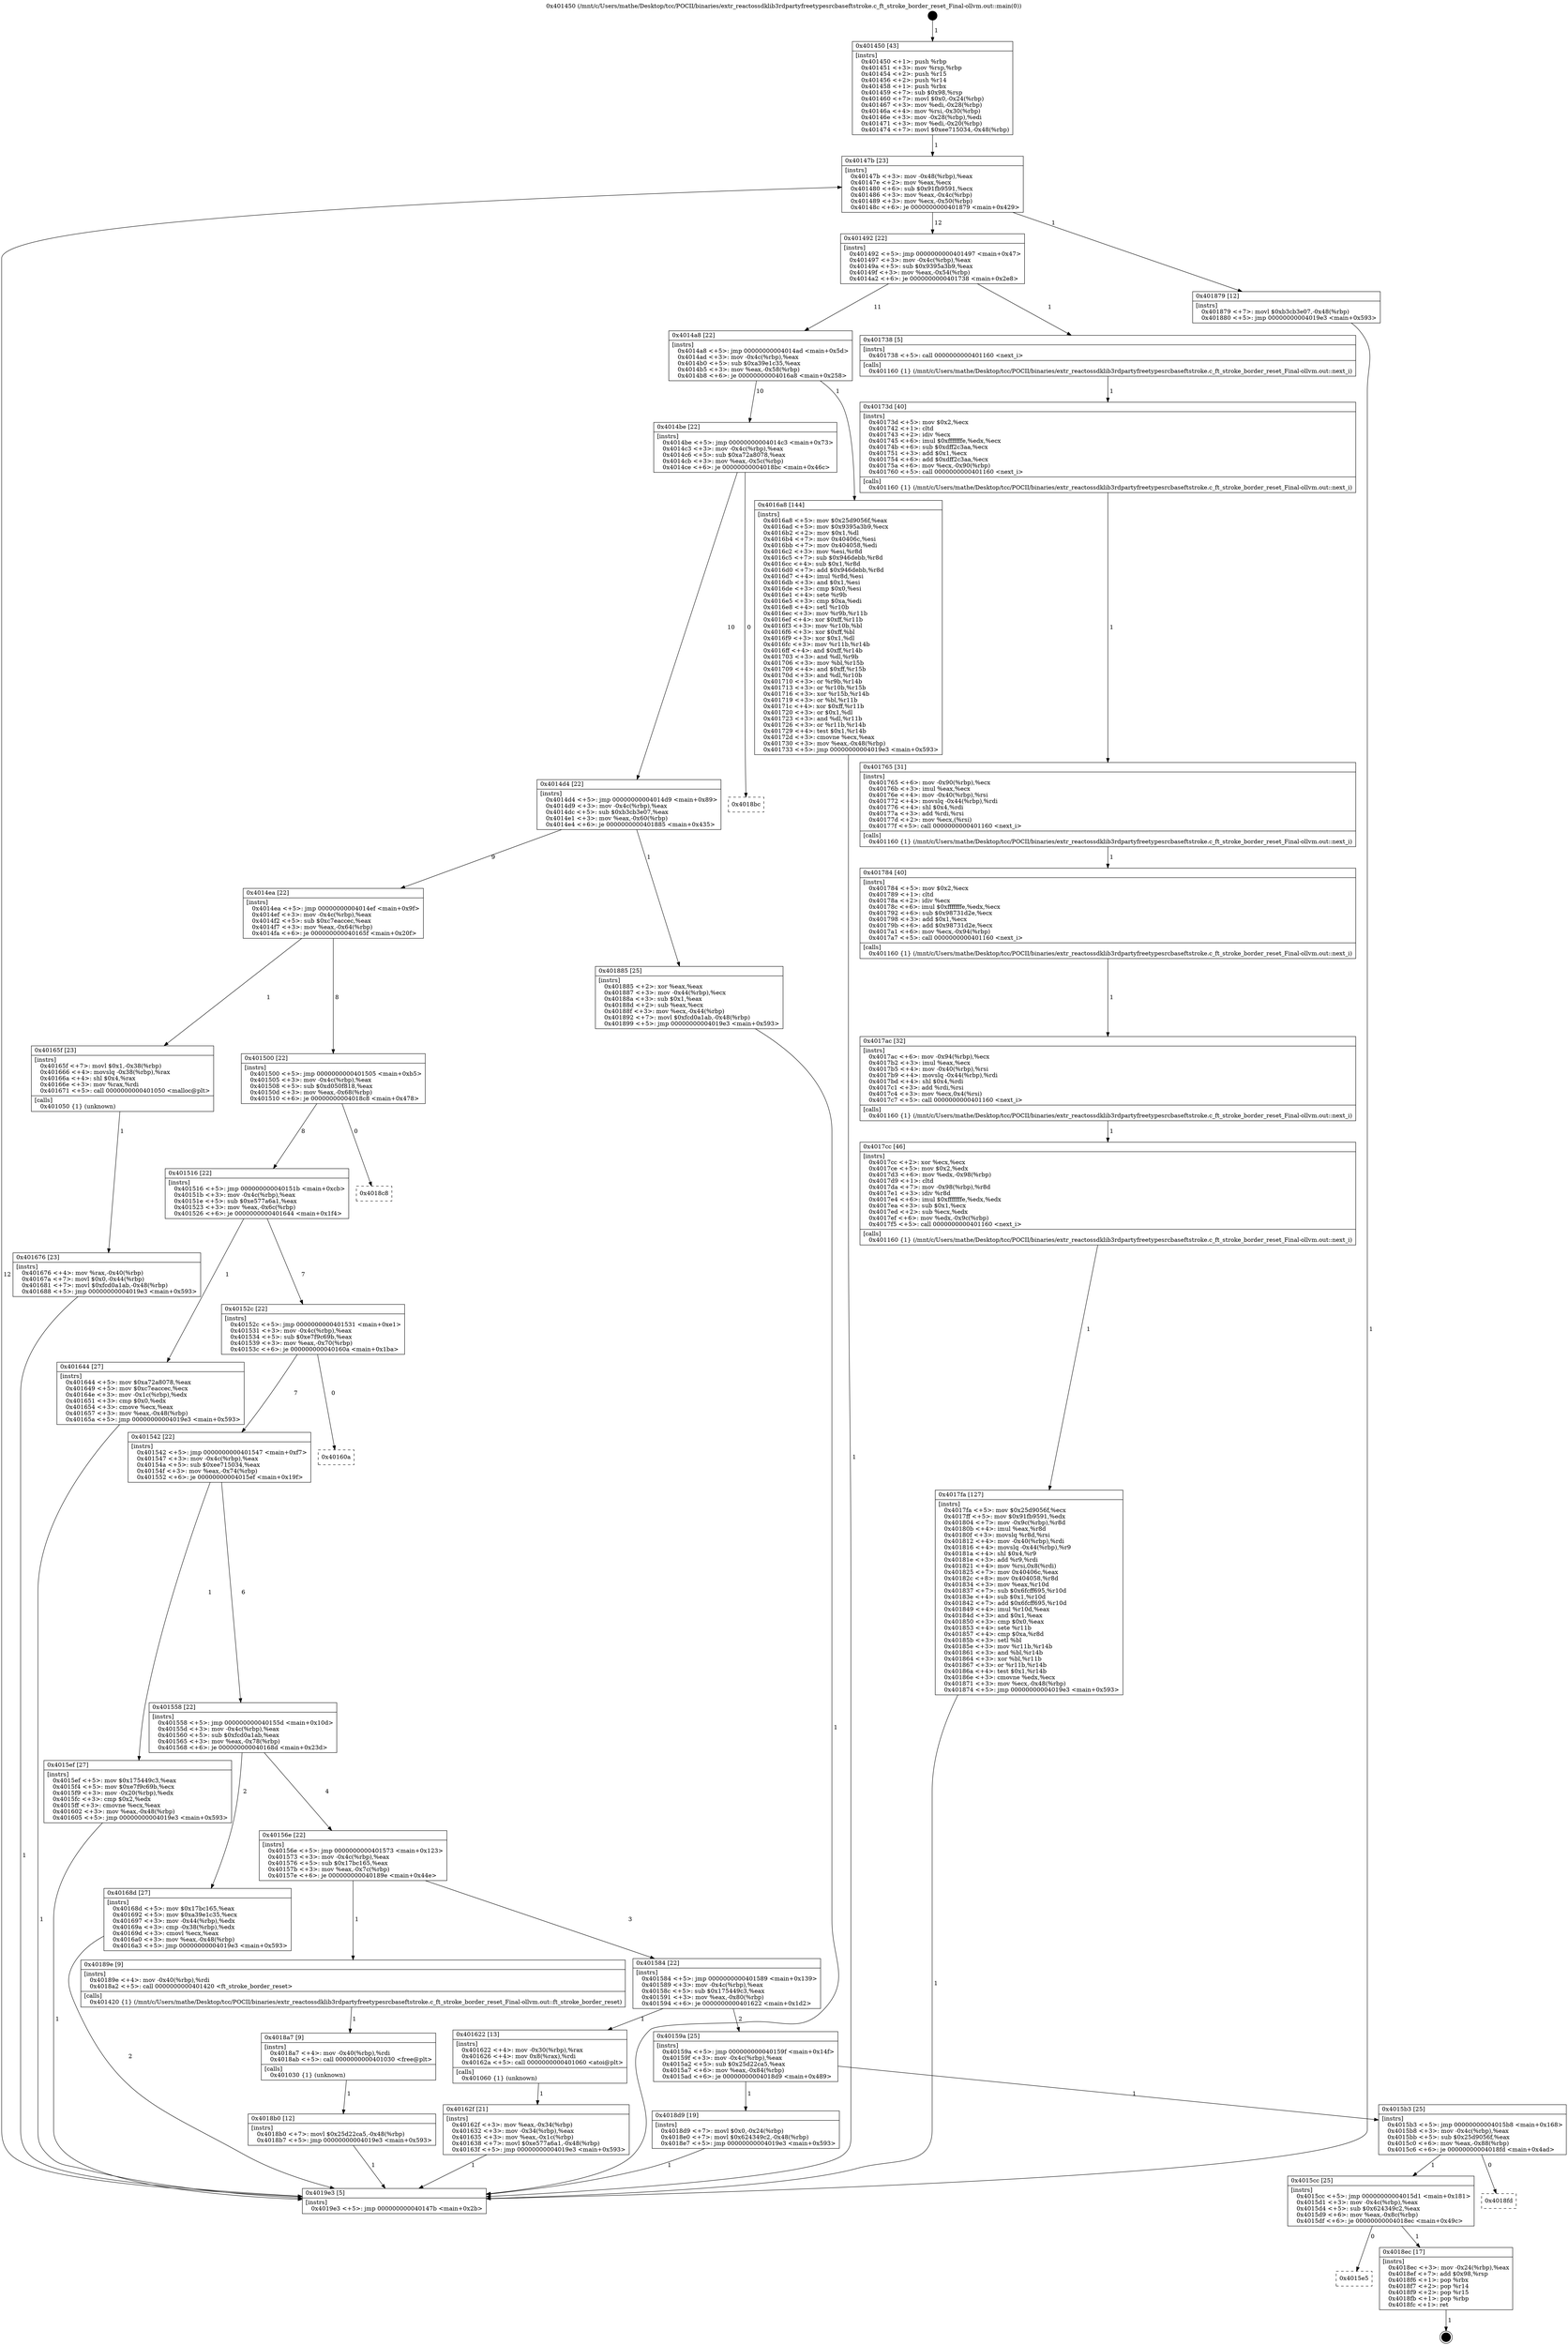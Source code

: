 digraph "0x401450" {
  label = "0x401450 (/mnt/c/Users/mathe/Desktop/tcc/POCII/binaries/extr_reactossdklib3rdpartyfreetypesrcbaseftstroke.c_ft_stroke_border_reset_Final-ollvm.out::main(0))"
  labelloc = "t"
  node[shape=record]

  Entry [label="",width=0.3,height=0.3,shape=circle,fillcolor=black,style=filled]
  "0x40147b" [label="{
     0x40147b [23]\l
     | [instrs]\l
     &nbsp;&nbsp;0x40147b \<+3\>: mov -0x48(%rbp),%eax\l
     &nbsp;&nbsp;0x40147e \<+2\>: mov %eax,%ecx\l
     &nbsp;&nbsp;0x401480 \<+6\>: sub $0x91fb9591,%ecx\l
     &nbsp;&nbsp;0x401486 \<+3\>: mov %eax,-0x4c(%rbp)\l
     &nbsp;&nbsp;0x401489 \<+3\>: mov %ecx,-0x50(%rbp)\l
     &nbsp;&nbsp;0x40148c \<+6\>: je 0000000000401879 \<main+0x429\>\l
  }"]
  "0x401879" [label="{
     0x401879 [12]\l
     | [instrs]\l
     &nbsp;&nbsp;0x401879 \<+7\>: movl $0xb3cb3e07,-0x48(%rbp)\l
     &nbsp;&nbsp;0x401880 \<+5\>: jmp 00000000004019e3 \<main+0x593\>\l
  }"]
  "0x401492" [label="{
     0x401492 [22]\l
     | [instrs]\l
     &nbsp;&nbsp;0x401492 \<+5\>: jmp 0000000000401497 \<main+0x47\>\l
     &nbsp;&nbsp;0x401497 \<+3\>: mov -0x4c(%rbp),%eax\l
     &nbsp;&nbsp;0x40149a \<+5\>: sub $0x9395a3b9,%eax\l
     &nbsp;&nbsp;0x40149f \<+3\>: mov %eax,-0x54(%rbp)\l
     &nbsp;&nbsp;0x4014a2 \<+6\>: je 0000000000401738 \<main+0x2e8\>\l
  }"]
  Exit [label="",width=0.3,height=0.3,shape=circle,fillcolor=black,style=filled,peripheries=2]
  "0x401738" [label="{
     0x401738 [5]\l
     | [instrs]\l
     &nbsp;&nbsp;0x401738 \<+5\>: call 0000000000401160 \<next_i\>\l
     | [calls]\l
     &nbsp;&nbsp;0x401160 \{1\} (/mnt/c/Users/mathe/Desktop/tcc/POCII/binaries/extr_reactossdklib3rdpartyfreetypesrcbaseftstroke.c_ft_stroke_border_reset_Final-ollvm.out::next_i)\l
  }"]
  "0x4014a8" [label="{
     0x4014a8 [22]\l
     | [instrs]\l
     &nbsp;&nbsp;0x4014a8 \<+5\>: jmp 00000000004014ad \<main+0x5d\>\l
     &nbsp;&nbsp;0x4014ad \<+3\>: mov -0x4c(%rbp),%eax\l
     &nbsp;&nbsp;0x4014b0 \<+5\>: sub $0xa39e1c35,%eax\l
     &nbsp;&nbsp;0x4014b5 \<+3\>: mov %eax,-0x58(%rbp)\l
     &nbsp;&nbsp;0x4014b8 \<+6\>: je 00000000004016a8 \<main+0x258\>\l
  }"]
  "0x4015e5" [label="{
     0x4015e5\l
  }", style=dashed]
  "0x4016a8" [label="{
     0x4016a8 [144]\l
     | [instrs]\l
     &nbsp;&nbsp;0x4016a8 \<+5\>: mov $0x25d9056f,%eax\l
     &nbsp;&nbsp;0x4016ad \<+5\>: mov $0x9395a3b9,%ecx\l
     &nbsp;&nbsp;0x4016b2 \<+2\>: mov $0x1,%dl\l
     &nbsp;&nbsp;0x4016b4 \<+7\>: mov 0x40406c,%esi\l
     &nbsp;&nbsp;0x4016bb \<+7\>: mov 0x404058,%edi\l
     &nbsp;&nbsp;0x4016c2 \<+3\>: mov %esi,%r8d\l
     &nbsp;&nbsp;0x4016c5 \<+7\>: sub $0x946debb,%r8d\l
     &nbsp;&nbsp;0x4016cc \<+4\>: sub $0x1,%r8d\l
     &nbsp;&nbsp;0x4016d0 \<+7\>: add $0x946debb,%r8d\l
     &nbsp;&nbsp;0x4016d7 \<+4\>: imul %r8d,%esi\l
     &nbsp;&nbsp;0x4016db \<+3\>: and $0x1,%esi\l
     &nbsp;&nbsp;0x4016de \<+3\>: cmp $0x0,%esi\l
     &nbsp;&nbsp;0x4016e1 \<+4\>: sete %r9b\l
     &nbsp;&nbsp;0x4016e5 \<+3\>: cmp $0xa,%edi\l
     &nbsp;&nbsp;0x4016e8 \<+4\>: setl %r10b\l
     &nbsp;&nbsp;0x4016ec \<+3\>: mov %r9b,%r11b\l
     &nbsp;&nbsp;0x4016ef \<+4\>: xor $0xff,%r11b\l
     &nbsp;&nbsp;0x4016f3 \<+3\>: mov %r10b,%bl\l
     &nbsp;&nbsp;0x4016f6 \<+3\>: xor $0xff,%bl\l
     &nbsp;&nbsp;0x4016f9 \<+3\>: xor $0x1,%dl\l
     &nbsp;&nbsp;0x4016fc \<+3\>: mov %r11b,%r14b\l
     &nbsp;&nbsp;0x4016ff \<+4\>: and $0xff,%r14b\l
     &nbsp;&nbsp;0x401703 \<+3\>: and %dl,%r9b\l
     &nbsp;&nbsp;0x401706 \<+3\>: mov %bl,%r15b\l
     &nbsp;&nbsp;0x401709 \<+4\>: and $0xff,%r15b\l
     &nbsp;&nbsp;0x40170d \<+3\>: and %dl,%r10b\l
     &nbsp;&nbsp;0x401710 \<+3\>: or %r9b,%r14b\l
     &nbsp;&nbsp;0x401713 \<+3\>: or %r10b,%r15b\l
     &nbsp;&nbsp;0x401716 \<+3\>: xor %r15b,%r14b\l
     &nbsp;&nbsp;0x401719 \<+3\>: or %bl,%r11b\l
     &nbsp;&nbsp;0x40171c \<+4\>: xor $0xff,%r11b\l
     &nbsp;&nbsp;0x401720 \<+3\>: or $0x1,%dl\l
     &nbsp;&nbsp;0x401723 \<+3\>: and %dl,%r11b\l
     &nbsp;&nbsp;0x401726 \<+3\>: or %r11b,%r14b\l
     &nbsp;&nbsp;0x401729 \<+4\>: test $0x1,%r14b\l
     &nbsp;&nbsp;0x40172d \<+3\>: cmovne %ecx,%eax\l
     &nbsp;&nbsp;0x401730 \<+3\>: mov %eax,-0x48(%rbp)\l
     &nbsp;&nbsp;0x401733 \<+5\>: jmp 00000000004019e3 \<main+0x593\>\l
  }"]
  "0x4014be" [label="{
     0x4014be [22]\l
     | [instrs]\l
     &nbsp;&nbsp;0x4014be \<+5\>: jmp 00000000004014c3 \<main+0x73\>\l
     &nbsp;&nbsp;0x4014c3 \<+3\>: mov -0x4c(%rbp),%eax\l
     &nbsp;&nbsp;0x4014c6 \<+5\>: sub $0xa72a8078,%eax\l
     &nbsp;&nbsp;0x4014cb \<+3\>: mov %eax,-0x5c(%rbp)\l
     &nbsp;&nbsp;0x4014ce \<+6\>: je 00000000004018bc \<main+0x46c\>\l
  }"]
  "0x4018ec" [label="{
     0x4018ec [17]\l
     | [instrs]\l
     &nbsp;&nbsp;0x4018ec \<+3\>: mov -0x24(%rbp),%eax\l
     &nbsp;&nbsp;0x4018ef \<+7\>: add $0x98,%rsp\l
     &nbsp;&nbsp;0x4018f6 \<+1\>: pop %rbx\l
     &nbsp;&nbsp;0x4018f7 \<+2\>: pop %r14\l
     &nbsp;&nbsp;0x4018f9 \<+2\>: pop %r15\l
     &nbsp;&nbsp;0x4018fb \<+1\>: pop %rbp\l
     &nbsp;&nbsp;0x4018fc \<+1\>: ret\l
  }"]
  "0x4018bc" [label="{
     0x4018bc\l
  }", style=dashed]
  "0x4014d4" [label="{
     0x4014d4 [22]\l
     | [instrs]\l
     &nbsp;&nbsp;0x4014d4 \<+5\>: jmp 00000000004014d9 \<main+0x89\>\l
     &nbsp;&nbsp;0x4014d9 \<+3\>: mov -0x4c(%rbp),%eax\l
     &nbsp;&nbsp;0x4014dc \<+5\>: sub $0xb3cb3e07,%eax\l
     &nbsp;&nbsp;0x4014e1 \<+3\>: mov %eax,-0x60(%rbp)\l
     &nbsp;&nbsp;0x4014e4 \<+6\>: je 0000000000401885 \<main+0x435\>\l
  }"]
  "0x4015cc" [label="{
     0x4015cc [25]\l
     | [instrs]\l
     &nbsp;&nbsp;0x4015cc \<+5\>: jmp 00000000004015d1 \<main+0x181\>\l
     &nbsp;&nbsp;0x4015d1 \<+3\>: mov -0x4c(%rbp),%eax\l
     &nbsp;&nbsp;0x4015d4 \<+5\>: sub $0x624349c2,%eax\l
     &nbsp;&nbsp;0x4015d9 \<+6\>: mov %eax,-0x8c(%rbp)\l
     &nbsp;&nbsp;0x4015df \<+6\>: je 00000000004018ec \<main+0x49c\>\l
  }"]
  "0x401885" [label="{
     0x401885 [25]\l
     | [instrs]\l
     &nbsp;&nbsp;0x401885 \<+2\>: xor %eax,%eax\l
     &nbsp;&nbsp;0x401887 \<+3\>: mov -0x44(%rbp),%ecx\l
     &nbsp;&nbsp;0x40188a \<+3\>: sub $0x1,%eax\l
     &nbsp;&nbsp;0x40188d \<+2\>: sub %eax,%ecx\l
     &nbsp;&nbsp;0x40188f \<+3\>: mov %ecx,-0x44(%rbp)\l
     &nbsp;&nbsp;0x401892 \<+7\>: movl $0xfcd0a1ab,-0x48(%rbp)\l
     &nbsp;&nbsp;0x401899 \<+5\>: jmp 00000000004019e3 \<main+0x593\>\l
  }"]
  "0x4014ea" [label="{
     0x4014ea [22]\l
     | [instrs]\l
     &nbsp;&nbsp;0x4014ea \<+5\>: jmp 00000000004014ef \<main+0x9f\>\l
     &nbsp;&nbsp;0x4014ef \<+3\>: mov -0x4c(%rbp),%eax\l
     &nbsp;&nbsp;0x4014f2 \<+5\>: sub $0xc7eaccec,%eax\l
     &nbsp;&nbsp;0x4014f7 \<+3\>: mov %eax,-0x64(%rbp)\l
     &nbsp;&nbsp;0x4014fa \<+6\>: je 000000000040165f \<main+0x20f\>\l
  }"]
  "0x4018fd" [label="{
     0x4018fd\l
  }", style=dashed]
  "0x40165f" [label="{
     0x40165f [23]\l
     | [instrs]\l
     &nbsp;&nbsp;0x40165f \<+7\>: movl $0x1,-0x38(%rbp)\l
     &nbsp;&nbsp;0x401666 \<+4\>: movslq -0x38(%rbp),%rax\l
     &nbsp;&nbsp;0x40166a \<+4\>: shl $0x4,%rax\l
     &nbsp;&nbsp;0x40166e \<+3\>: mov %rax,%rdi\l
     &nbsp;&nbsp;0x401671 \<+5\>: call 0000000000401050 \<malloc@plt\>\l
     | [calls]\l
     &nbsp;&nbsp;0x401050 \{1\} (unknown)\l
  }"]
  "0x401500" [label="{
     0x401500 [22]\l
     | [instrs]\l
     &nbsp;&nbsp;0x401500 \<+5\>: jmp 0000000000401505 \<main+0xb5\>\l
     &nbsp;&nbsp;0x401505 \<+3\>: mov -0x4c(%rbp),%eax\l
     &nbsp;&nbsp;0x401508 \<+5\>: sub $0xd050f818,%eax\l
     &nbsp;&nbsp;0x40150d \<+3\>: mov %eax,-0x68(%rbp)\l
     &nbsp;&nbsp;0x401510 \<+6\>: je 00000000004018c8 \<main+0x478\>\l
  }"]
  "0x4015b3" [label="{
     0x4015b3 [25]\l
     | [instrs]\l
     &nbsp;&nbsp;0x4015b3 \<+5\>: jmp 00000000004015b8 \<main+0x168\>\l
     &nbsp;&nbsp;0x4015b8 \<+3\>: mov -0x4c(%rbp),%eax\l
     &nbsp;&nbsp;0x4015bb \<+5\>: sub $0x25d9056f,%eax\l
     &nbsp;&nbsp;0x4015c0 \<+6\>: mov %eax,-0x88(%rbp)\l
     &nbsp;&nbsp;0x4015c6 \<+6\>: je 00000000004018fd \<main+0x4ad\>\l
  }"]
  "0x4018c8" [label="{
     0x4018c8\l
  }", style=dashed]
  "0x401516" [label="{
     0x401516 [22]\l
     | [instrs]\l
     &nbsp;&nbsp;0x401516 \<+5\>: jmp 000000000040151b \<main+0xcb\>\l
     &nbsp;&nbsp;0x40151b \<+3\>: mov -0x4c(%rbp),%eax\l
     &nbsp;&nbsp;0x40151e \<+5\>: sub $0xe577a6a1,%eax\l
     &nbsp;&nbsp;0x401523 \<+3\>: mov %eax,-0x6c(%rbp)\l
     &nbsp;&nbsp;0x401526 \<+6\>: je 0000000000401644 \<main+0x1f4\>\l
  }"]
  "0x4018d9" [label="{
     0x4018d9 [19]\l
     | [instrs]\l
     &nbsp;&nbsp;0x4018d9 \<+7\>: movl $0x0,-0x24(%rbp)\l
     &nbsp;&nbsp;0x4018e0 \<+7\>: movl $0x624349c2,-0x48(%rbp)\l
     &nbsp;&nbsp;0x4018e7 \<+5\>: jmp 00000000004019e3 \<main+0x593\>\l
  }"]
  "0x401644" [label="{
     0x401644 [27]\l
     | [instrs]\l
     &nbsp;&nbsp;0x401644 \<+5\>: mov $0xa72a8078,%eax\l
     &nbsp;&nbsp;0x401649 \<+5\>: mov $0xc7eaccec,%ecx\l
     &nbsp;&nbsp;0x40164e \<+3\>: mov -0x1c(%rbp),%edx\l
     &nbsp;&nbsp;0x401651 \<+3\>: cmp $0x0,%edx\l
     &nbsp;&nbsp;0x401654 \<+3\>: cmove %ecx,%eax\l
     &nbsp;&nbsp;0x401657 \<+3\>: mov %eax,-0x48(%rbp)\l
     &nbsp;&nbsp;0x40165a \<+5\>: jmp 00000000004019e3 \<main+0x593\>\l
  }"]
  "0x40152c" [label="{
     0x40152c [22]\l
     | [instrs]\l
     &nbsp;&nbsp;0x40152c \<+5\>: jmp 0000000000401531 \<main+0xe1\>\l
     &nbsp;&nbsp;0x401531 \<+3\>: mov -0x4c(%rbp),%eax\l
     &nbsp;&nbsp;0x401534 \<+5\>: sub $0xe7f9c69b,%eax\l
     &nbsp;&nbsp;0x401539 \<+3\>: mov %eax,-0x70(%rbp)\l
     &nbsp;&nbsp;0x40153c \<+6\>: je 000000000040160a \<main+0x1ba\>\l
  }"]
  "0x4018b0" [label="{
     0x4018b0 [12]\l
     | [instrs]\l
     &nbsp;&nbsp;0x4018b0 \<+7\>: movl $0x25d22ca5,-0x48(%rbp)\l
     &nbsp;&nbsp;0x4018b7 \<+5\>: jmp 00000000004019e3 \<main+0x593\>\l
  }"]
  "0x40160a" [label="{
     0x40160a\l
  }", style=dashed]
  "0x401542" [label="{
     0x401542 [22]\l
     | [instrs]\l
     &nbsp;&nbsp;0x401542 \<+5\>: jmp 0000000000401547 \<main+0xf7\>\l
     &nbsp;&nbsp;0x401547 \<+3\>: mov -0x4c(%rbp),%eax\l
     &nbsp;&nbsp;0x40154a \<+5\>: sub $0xee715034,%eax\l
     &nbsp;&nbsp;0x40154f \<+3\>: mov %eax,-0x74(%rbp)\l
     &nbsp;&nbsp;0x401552 \<+6\>: je 00000000004015ef \<main+0x19f\>\l
  }"]
  "0x4018a7" [label="{
     0x4018a7 [9]\l
     | [instrs]\l
     &nbsp;&nbsp;0x4018a7 \<+4\>: mov -0x40(%rbp),%rdi\l
     &nbsp;&nbsp;0x4018ab \<+5\>: call 0000000000401030 \<free@plt\>\l
     | [calls]\l
     &nbsp;&nbsp;0x401030 \{1\} (unknown)\l
  }"]
  "0x4015ef" [label="{
     0x4015ef [27]\l
     | [instrs]\l
     &nbsp;&nbsp;0x4015ef \<+5\>: mov $0x175449c3,%eax\l
     &nbsp;&nbsp;0x4015f4 \<+5\>: mov $0xe7f9c69b,%ecx\l
     &nbsp;&nbsp;0x4015f9 \<+3\>: mov -0x20(%rbp),%edx\l
     &nbsp;&nbsp;0x4015fc \<+3\>: cmp $0x2,%edx\l
     &nbsp;&nbsp;0x4015ff \<+3\>: cmovne %ecx,%eax\l
     &nbsp;&nbsp;0x401602 \<+3\>: mov %eax,-0x48(%rbp)\l
     &nbsp;&nbsp;0x401605 \<+5\>: jmp 00000000004019e3 \<main+0x593\>\l
  }"]
  "0x401558" [label="{
     0x401558 [22]\l
     | [instrs]\l
     &nbsp;&nbsp;0x401558 \<+5\>: jmp 000000000040155d \<main+0x10d\>\l
     &nbsp;&nbsp;0x40155d \<+3\>: mov -0x4c(%rbp),%eax\l
     &nbsp;&nbsp;0x401560 \<+5\>: sub $0xfcd0a1ab,%eax\l
     &nbsp;&nbsp;0x401565 \<+3\>: mov %eax,-0x78(%rbp)\l
     &nbsp;&nbsp;0x401568 \<+6\>: je 000000000040168d \<main+0x23d\>\l
  }"]
  "0x4019e3" [label="{
     0x4019e3 [5]\l
     | [instrs]\l
     &nbsp;&nbsp;0x4019e3 \<+5\>: jmp 000000000040147b \<main+0x2b\>\l
  }"]
  "0x401450" [label="{
     0x401450 [43]\l
     | [instrs]\l
     &nbsp;&nbsp;0x401450 \<+1\>: push %rbp\l
     &nbsp;&nbsp;0x401451 \<+3\>: mov %rsp,%rbp\l
     &nbsp;&nbsp;0x401454 \<+2\>: push %r15\l
     &nbsp;&nbsp;0x401456 \<+2\>: push %r14\l
     &nbsp;&nbsp;0x401458 \<+1\>: push %rbx\l
     &nbsp;&nbsp;0x401459 \<+7\>: sub $0x98,%rsp\l
     &nbsp;&nbsp;0x401460 \<+7\>: movl $0x0,-0x24(%rbp)\l
     &nbsp;&nbsp;0x401467 \<+3\>: mov %edi,-0x28(%rbp)\l
     &nbsp;&nbsp;0x40146a \<+4\>: mov %rsi,-0x30(%rbp)\l
     &nbsp;&nbsp;0x40146e \<+3\>: mov -0x28(%rbp),%edi\l
     &nbsp;&nbsp;0x401471 \<+3\>: mov %edi,-0x20(%rbp)\l
     &nbsp;&nbsp;0x401474 \<+7\>: movl $0xee715034,-0x48(%rbp)\l
  }"]
  "0x4017fa" [label="{
     0x4017fa [127]\l
     | [instrs]\l
     &nbsp;&nbsp;0x4017fa \<+5\>: mov $0x25d9056f,%ecx\l
     &nbsp;&nbsp;0x4017ff \<+5\>: mov $0x91fb9591,%edx\l
     &nbsp;&nbsp;0x401804 \<+7\>: mov -0x9c(%rbp),%r8d\l
     &nbsp;&nbsp;0x40180b \<+4\>: imul %eax,%r8d\l
     &nbsp;&nbsp;0x40180f \<+3\>: movslq %r8d,%rsi\l
     &nbsp;&nbsp;0x401812 \<+4\>: mov -0x40(%rbp),%rdi\l
     &nbsp;&nbsp;0x401816 \<+4\>: movslq -0x44(%rbp),%r9\l
     &nbsp;&nbsp;0x40181a \<+4\>: shl $0x4,%r9\l
     &nbsp;&nbsp;0x40181e \<+3\>: add %r9,%rdi\l
     &nbsp;&nbsp;0x401821 \<+4\>: mov %rsi,0x8(%rdi)\l
     &nbsp;&nbsp;0x401825 \<+7\>: mov 0x40406c,%eax\l
     &nbsp;&nbsp;0x40182c \<+8\>: mov 0x404058,%r8d\l
     &nbsp;&nbsp;0x401834 \<+3\>: mov %eax,%r10d\l
     &nbsp;&nbsp;0x401837 \<+7\>: sub $0x6fcff695,%r10d\l
     &nbsp;&nbsp;0x40183e \<+4\>: sub $0x1,%r10d\l
     &nbsp;&nbsp;0x401842 \<+7\>: add $0x6fcff695,%r10d\l
     &nbsp;&nbsp;0x401849 \<+4\>: imul %r10d,%eax\l
     &nbsp;&nbsp;0x40184d \<+3\>: and $0x1,%eax\l
     &nbsp;&nbsp;0x401850 \<+3\>: cmp $0x0,%eax\l
     &nbsp;&nbsp;0x401853 \<+4\>: sete %r11b\l
     &nbsp;&nbsp;0x401857 \<+4\>: cmp $0xa,%r8d\l
     &nbsp;&nbsp;0x40185b \<+3\>: setl %bl\l
     &nbsp;&nbsp;0x40185e \<+3\>: mov %r11b,%r14b\l
     &nbsp;&nbsp;0x401861 \<+3\>: and %bl,%r14b\l
     &nbsp;&nbsp;0x401864 \<+3\>: xor %bl,%r11b\l
     &nbsp;&nbsp;0x401867 \<+3\>: or %r11b,%r14b\l
     &nbsp;&nbsp;0x40186a \<+4\>: test $0x1,%r14b\l
     &nbsp;&nbsp;0x40186e \<+3\>: cmovne %edx,%ecx\l
     &nbsp;&nbsp;0x401871 \<+3\>: mov %ecx,-0x48(%rbp)\l
     &nbsp;&nbsp;0x401874 \<+5\>: jmp 00000000004019e3 \<main+0x593\>\l
  }"]
  "0x40168d" [label="{
     0x40168d [27]\l
     | [instrs]\l
     &nbsp;&nbsp;0x40168d \<+5\>: mov $0x17bc165,%eax\l
     &nbsp;&nbsp;0x401692 \<+5\>: mov $0xa39e1c35,%ecx\l
     &nbsp;&nbsp;0x401697 \<+3\>: mov -0x44(%rbp),%edx\l
     &nbsp;&nbsp;0x40169a \<+3\>: cmp -0x38(%rbp),%edx\l
     &nbsp;&nbsp;0x40169d \<+3\>: cmovl %ecx,%eax\l
     &nbsp;&nbsp;0x4016a0 \<+3\>: mov %eax,-0x48(%rbp)\l
     &nbsp;&nbsp;0x4016a3 \<+5\>: jmp 00000000004019e3 \<main+0x593\>\l
  }"]
  "0x40156e" [label="{
     0x40156e [22]\l
     | [instrs]\l
     &nbsp;&nbsp;0x40156e \<+5\>: jmp 0000000000401573 \<main+0x123\>\l
     &nbsp;&nbsp;0x401573 \<+3\>: mov -0x4c(%rbp),%eax\l
     &nbsp;&nbsp;0x401576 \<+5\>: sub $0x17bc165,%eax\l
     &nbsp;&nbsp;0x40157b \<+3\>: mov %eax,-0x7c(%rbp)\l
     &nbsp;&nbsp;0x40157e \<+6\>: je 000000000040189e \<main+0x44e\>\l
  }"]
  "0x4017cc" [label="{
     0x4017cc [46]\l
     | [instrs]\l
     &nbsp;&nbsp;0x4017cc \<+2\>: xor %ecx,%ecx\l
     &nbsp;&nbsp;0x4017ce \<+5\>: mov $0x2,%edx\l
     &nbsp;&nbsp;0x4017d3 \<+6\>: mov %edx,-0x98(%rbp)\l
     &nbsp;&nbsp;0x4017d9 \<+1\>: cltd\l
     &nbsp;&nbsp;0x4017da \<+7\>: mov -0x98(%rbp),%r8d\l
     &nbsp;&nbsp;0x4017e1 \<+3\>: idiv %r8d\l
     &nbsp;&nbsp;0x4017e4 \<+6\>: imul $0xfffffffe,%edx,%edx\l
     &nbsp;&nbsp;0x4017ea \<+3\>: sub $0x1,%ecx\l
     &nbsp;&nbsp;0x4017ed \<+2\>: sub %ecx,%edx\l
     &nbsp;&nbsp;0x4017ef \<+6\>: mov %edx,-0x9c(%rbp)\l
     &nbsp;&nbsp;0x4017f5 \<+5\>: call 0000000000401160 \<next_i\>\l
     | [calls]\l
     &nbsp;&nbsp;0x401160 \{1\} (/mnt/c/Users/mathe/Desktop/tcc/POCII/binaries/extr_reactossdklib3rdpartyfreetypesrcbaseftstroke.c_ft_stroke_border_reset_Final-ollvm.out::next_i)\l
  }"]
  "0x40189e" [label="{
     0x40189e [9]\l
     | [instrs]\l
     &nbsp;&nbsp;0x40189e \<+4\>: mov -0x40(%rbp),%rdi\l
     &nbsp;&nbsp;0x4018a2 \<+5\>: call 0000000000401420 \<ft_stroke_border_reset\>\l
     | [calls]\l
     &nbsp;&nbsp;0x401420 \{1\} (/mnt/c/Users/mathe/Desktop/tcc/POCII/binaries/extr_reactossdklib3rdpartyfreetypesrcbaseftstroke.c_ft_stroke_border_reset_Final-ollvm.out::ft_stroke_border_reset)\l
  }"]
  "0x401584" [label="{
     0x401584 [22]\l
     | [instrs]\l
     &nbsp;&nbsp;0x401584 \<+5\>: jmp 0000000000401589 \<main+0x139\>\l
     &nbsp;&nbsp;0x401589 \<+3\>: mov -0x4c(%rbp),%eax\l
     &nbsp;&nbsp;0x40158c \<+5\>: sub $0x175449c3,%eax\l
     &nbsp;&nbsp;0x401591 \<+3\>: mov %eax,-0x80(%rbp)\l
     &nbsp;&nbsp;0x401594 \<+6\>: je 0000000000401622 \<main+0x1d2\>\l
  }"]
  "0x4017ac" [label="{
     0x4017ac [32]\l
     | [instrs]\l
     &nbsp;&nbsp;0x4017ac \<+6\>: mov -0x94(%rbp),%ecx\l
     &nbsp;&nbsp;0x4017b2 \<+3\>: imul %eax,%ecx\l
     &nbsp;&nbsp;0x4017b5 \<+4\>: mov -0x40(%rbp),%rsi\l
     &nbsp;&nbsp;0x4017b9 \<+4\>: movslq -0x44(%rbp),%rdi\l
     &nbsp;&nbsp;0x4017bd \<+4\>: shl $0x4,%rdi\l
     &nbsp;&nbsp;0x4017c1 \<+3\>: add %rdi,%rsi\l
     &nbsp;&nbsp;0x4017c4 \<+3\>: mov %ecx,0x4(%rsi)\l
     &nbsp;&nbsp;0x4017c7 \<+5\>: call 0000000000401160 \<next_i\>\l
     | [calls]\l
     &nbsp;&nbsp;0x401160 \{1\} (/mnt/c/Users/mathe/Desktop/tcc/POCII/binaries/extr_reactossdklib3rdpartyfreetypesrcbaseftstroke.c_ft_stroke_border_reset_Final-ollvm.out::next_i)\l
  }"]
  "0x401622" [label="{
     0x401622 [13]\l
     | [instrs]\l
     &nbsp;&nbsp;0x401622 \<+4\>: mov -0x30(%rbp),%rax\l
     &nbsp;&nbsp;0x401626 \<+4\>: mov 0x8(%rax),%rdi\l
     &nbsp;&nbsp;0x40162a \<+5\>: call 0000000000401060 \<atoi@plt\>\l
     | [calls]\l
     &nbsp;&nbsp;0x401060 \{1\} (unknown)\l
  }"]
  "0x40159a" [label="{
     0x40159a [25]\l
     | [instrs]\l
     &nbsp;&nbsp;0x40159a \<+5\>: jmp 000000000040159f \<main+0x14f\>\l
     &nbsp;&nbsp;0x40159f \<+3\>: mov -0x4c(%rbp),%eax\l
     &nbsp;&nbsp;0x4015a2 \<+5\>: sub $0x25d22ca5,%eax\l
     &nbsp;&nbsp;0x4015a7 \<+6\>: mov %eax,-0x84(%rbp)\l
     &nbsp;&nbsp;0x4015ad \<+6\>: je 00000000004018d9 \<main+0x489\>\l
  }"]
  "0x40162f" [label="{
     0x40162f [21]\l
     | [instrs]\l
     &nbsp;&nbsp;0x40162f \<+3\>: mov %eax,-0x34(%rbp)\l
     &nbsp;&nbsp;0x401632 \<+3\>: mov -0x34(%rbp),%eax\l
     &nbsp;&nbsp;0x401635 \<+3\>: mov %eax,-0x1c(%rbp)\l
     &nbsp;&nbsp;0x401638 \<+7\>: movl $0xe577a6a1,-0x48(%rbp)\l
     &nbsp;&nbsp;0x40163f \<+5\>: jmp 00000000004019e3 \<main+0x593\>\l
  }"]
  "0x401676" [label="{
     0x401676 [23]\l
     | [instrs]\l
     &nbsp;&nbsp;0x401676 \<+4\>: mov %rax,-0x40(%rbp)\l
     &nbsp;&nbsp;0x40167a \<+7\>: movl $0x0,-0x44(%rbp)\l
     &nbsp;&nbsp;0x401681 \<+7\>: movl $0xfcd0a1ab,-0x48(%rbp)\l
     &nbsp;&nbsp;0x401688 \<+5\>: jmp 00000000004019e3 \<main+0x593\>\l
  }"]
  "0x40173d" [label="{
     0x40173d [40]\l
     | [instrs]\l
     &nbsp;&nbsp;0x40173d \<+5\>: mov $0x2,%ecx\l
     &nbsp;&nbsp;0x401742 \<+1\>: cltd\l
     &nbsp;&nbsp;0x401743 \<+2\>: idiv %ecx\l
     &nbsp;&nbsp;0x401745 \<+6\>: imul $0xfffffffe,%edx,%ecx\l
     &nbsp;&nbsp;0x40174b \<+6\>: sub $0xdff2c3aa,%ecx\l
     &nbsp;&nbsp;0x401751 \<+3\>: add $0x1,%ecx\l
     &nbsp;&nbsp;0x401754 \<+6\>: add $0xdff2c3aa,%ecx\l
     &nbsp;&nbsp;0x40175a \<+6\>: mov %ecx,-0x90(%rbp)\l
     &nbsp;&nbsp;0x401760 \<+5\>: call 0000000000401160 \<next_i\>\l
     | [calls]\l
     &nbsp;&nbsp;0x401160 \{1\} (/mnt/c/Users/mathe/Desktop/tcc/POCII/binaries/extr_reactossdklib3rdpartyfreetypesrcbaseftstroke.c_ft_stroke_border_reset_Final-ollvm.out::next_i)\l
  }"]
  "0x401765" [label="{
     0x401765 [31]\l
     | [instrs]\l
     &nbsp;&nbsp;0x401765 \<+6\>: mov -0x90(%rbp),%ecx\l
     &nbsp;&nbsp;0x40176b \<+3\>: imul %eax,%ecx\l
     &nbsp;&nbsp;0x40176e \<+4\>: mov -0x40(%rbp),%rsi\l
     &nbsp;&nbsp;0x401772 \<+4\>: movslq -0x44(%rbp),%rdi\l
     &nbsp;&nbsp;0x401776 \<+4\>: shl $0x4,%rdi\l
     &nbsp;&nbsp;0x40177a \<+3\>: add %rdi,%rsi\l
     &nbsp;&nbsp;0x40177d \<+2\>: mov %ecx,(%rsi)\l
     &nbsp;&nbsp;0x40177f \<+5\>: call 0000000000401160 \<next_i\>\l
     | [calls]\l
     &nbsp;&nbsp;0x401160 \{1\} (/mnt/c/Users/mathe/Desktop/tcc/POCII/binaries/extr_reactossdklib3rdpartyfreetypesrcbaseftstroke.c_ft_stroke_border_reset_Final-ollvm.out::next_i)\l
  }"]
  "0x401784" [label="{
     0x401784 [40]\l
     | [instrs]\l
     &nbsp;&nbsp;0x401784 \<+5\>: mov $0x2,%ecx\l
     &nbsp;&nbsp;0x401789 \<+1\>: cltd\l
     &nbsp;&nbsp;0x40178a \<+2\>: idiv %ecx\l
     &nbsp;&nbsp;0x40178c \<+6\>: imul $0xfffffffe,%edx,%ecx\l
     &nbsp;&nbsp;0x401792 \<+6\>: sub $0x98731d2e,%ecx\l
     &nbsp;&nbsp;0x401798 \<+3\>: add $0x1,%ecx\l
     &nbsp;&nbsp;0x40179b \<+6\>: add $0x98731d2e,%ecx\l
     &nbsp;&nbsp;0x4017a1 \<+6\>: mov %ecx,-0x94(%rbp)\l
     &nbsp;&nbsp;0x4017a7 \<+5\>: call 0000000000401160 \<next_i\>\l
     | [calls]\l
     &nbsp;&nbsp;0x401160 \{1\} (/mnt/c/Users/mathe/Desktop/tcc/POCII/binaries/extr_reactossdklib3rdpartyfreetypesrcbaseftstroke.c_ft_stroke_border_reset_Final-ollvm.out::next_i)\l
  }"]
  Entry -> "0x401450" [label=" 1"]
  "0x40147b" -> "0x401879" [label=" 1"]
  "0x40147b" -> "0x401492" [label=" 12"]
  "0x4018ec" -> Exit [label=" 1"]
  "0x401492" -> "0x401738" [label=" 1"]
  "0x401492" -> "0x4014a8" [label=" 11"]
  "0x4015cc" -> "0x4015e5" [label=" 0"]
  "0x4014a8" -> "0x4016a8" [label=" 1"]
  "0x4014a8" -> "0x4014be" [label=" 10"]
  "0x4015cc" -> "0x4018ec" [label=" 1"]
  "0x4014be" -> "0x4018bc" [label=" 0"]
  "0x4014be" -> "0x4014d4" [label=" 10"]
  "0x4015b3" -> "0x4015cc" [label=" 1"]
  "0x4014d4" -> "0x401885" [label=" 1"]
  "0x4014d4" -> "0x4014ea" [label=" 9"]
  "0x4015b3" -> "0x4018fd" [label=" 0"]
  "0x4014ea" -> "0x40165f" [label=" 1"]
  "0x4014ea" -> "0x401500" [label=" 8"]
  "0x4018d9" -> "0x4019e3" [label=" 1"]
  "0x401500" -> "0x4018c8" [label=" 0"]
  "0x401500" -> "0x401516" [label=" 8"]
  "0x40159a" -> "0x4015b3" [label=" 1"]
  "0x401516" -> "0x401644" [label=" 1"]
  "0x401516" -> "0x40152c" [label=" 7"]
  "0x40159a" -> "0x4018d9" [label=" 1"]
  "0x40152c" -> "0x40160a" [label=" 0"]
  "0x40152c" -> "0x401542" [label=" 7"]
  "0x4018b0" -> "0x4019e3" [label=" 1"]
  "0x401542" -> "0x4015ef" [label=" 1"]
  "0x401542" -> "0x401558" [label=" 6"]
  "0x4015ef" -> "0x4019e3" [label=" 1"]
  "0x401450" -> "0x40147b" [label=" 1"]
  "0x4019e3" -> "0x40147b" [label=" 12"]
  "0x4018a7" -> "0x4018b0" [label=" 1"]
  "0x401558" -> "0x40168d" [label=" 2"]
  "0x401558" -> "0x40156e" [label=" 4"]
  "0x40189e" -> "0x4018a7" [label=" 1"]
  "0x40156e" -> "0x40189e" [label=" 1"]
  "0x40156e" -> "0x401584" [label=" 3"]
  "0x401885" -> "0x4019e3" [label=" 1"]
  "0x401584" -> "0x401622" [label=" 1"]
  "0x401584" -> "0x40159a" [label=" 2"]
  "0x401622" -> "0x40162f" [label=" 1"]
  "0x40162f" -> "0x4019e3" [label=" 1"]
  "0x401644" -> "0x4019e3" [label=" 1"]
  "0x40165f" -> "0x401676" [label=" 1"]
  "0x401676" -> "0x4019e3" [label=" 1"]
  "0x40168d" -> "0x4019e3" [label=" 2"]
  "0x4016a8" -> "0x4019e3" [label=" 1"]
  "0x401738" -> "0x40173d" [label=" 1"]
  "0x40173d" -> "0x401765" [label=" 1"]
  "0x401765" -> "0x401784" [label=" 1"]
  "0x401784" -> "0x4017ac" [label=" 1"]
  "0x4017ac" -> "0x4017cc" [label=" 1"]
  "0x4017cc" -> "0x4017fa" [label=" 1"]
  "0x4017fa" -> "0x4019e3" [label=" 1"]
  "0x401879" -> "0x4019e3" [label=" 1"]
}
